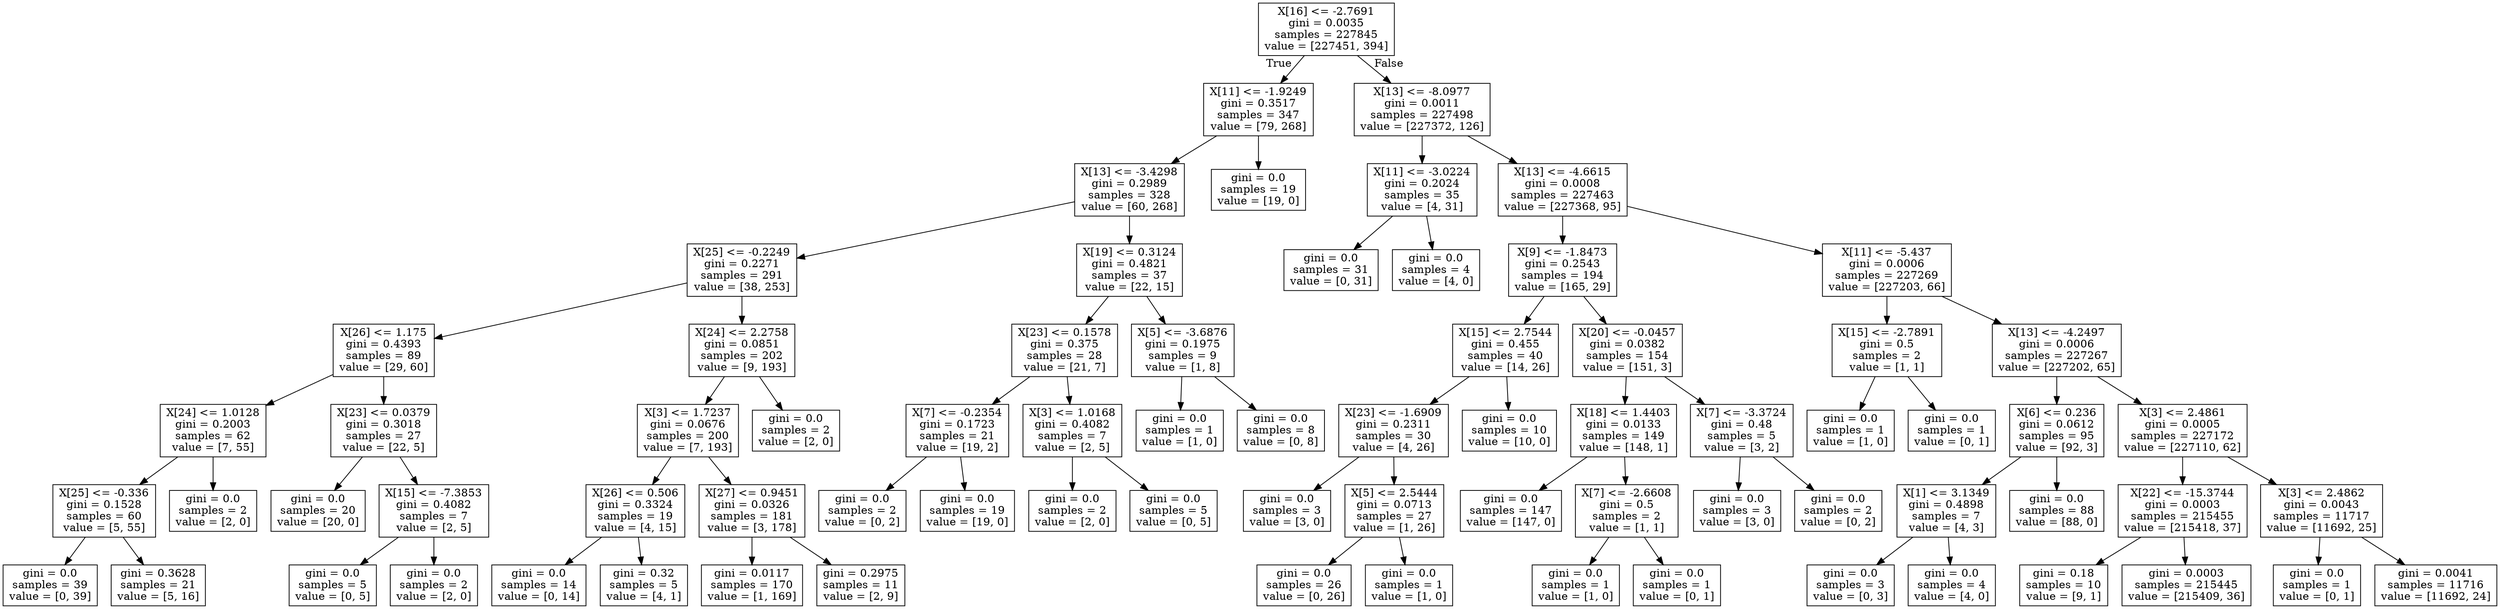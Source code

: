 digraph Tree {
node [shape=box] ;
0 [label="X[16] <= -2.7691\ngini = 0.0035\nsamples = 227845\nvalue = [227451, 394]"] ;
1 [label="X[11] <= -1.9249\ngini = 0.3517\nsamples = 347\nvalue = [79, 268]"] ;
0 -> 1 [labeldistance=2.5, labelangle=45, headlabel="True"] ;
2 [label="X[13] <= -3.4298\ngini = 0.2989\nsamples = 328\nvalue = [60, 268]"] ;
1 -> 2 ;
3 [label="X[25] <= -0.2249\ngini = 0.2271\nsamples = 291\nvalue = [38, 253]"] ;
2 -> 3 ;
4 [label="X[26] <= 1.175\ngini = 0.4393\nsamples = 89\nvalue = [29, 60]"] ;
3 -> 4 ;
5 [label="X[24] <= 1.0128\ngini = 0.2003\nsamples = 62\nvalue = [7, 55]"] ;
4 -> 5 ;
6 [label="X[25] <= -0.336\ngini = 0.1528\nsamples = 60\nvalue = [5, 55]"] ;
5 -> 6 ;
7 [label="gini = 0.0\nsamples = 39\nvalue = [0, 39]"] ;
6 -> 7 ;
8 [label="gini = 0.3628\nsamples = 21\nvalue = [5, 16]"] ;
6 -> 8 ;
9 [label="gini = 0.0\nsamples = 2\nvalue = [2, 0]"] ;
5 -> 9 ;
10 [label="X[23] <= 0.0379\ngini = 0.3018\nsamples = 27\nvalue = [22, 5]"] ;
4 -> 10 ;
11 [label="gini = 0.0\nsamples = 20\nvalue = [20, 0]"] ;
10 -> 11 ;
12 [label="X[15] <= -7.3853\ngini = 0.4082\nsamples = 7\nvalue = [2, 5]"] ;
10 -> 12 ;
13 [label="gini = 0.0\nsamples = 5\nvalue = [0, 5]"] ;
12 -> 13 ;
14 [label="gini = 0.0\nsamples = 2\nvalue = [2, 0]"] ;
12 -> 14 ;
15 [label="X[24] <= 2.2758\ngini = 0.0851\nsamples = 202\nvalue = [9, 193]"] ;
3 -> 15 ;
16 [label="X[3] <= 1.7237\ngini = 0.0676\nsamples = 200\nvalue = [7, 193]"] ;
15 -> 16 ;
17 [label="X[26] <= 0.506\ngini = 0.3324\nsamples = 19\nvalue = [4, 15]"] ;
16 -> 17 ;
18 [label="gini = 0.0\nsamples = 14\nvalue = [0, 14]"] ;
17 -> 18 ;
19 [label="gini = 0.32\nsamples = 5\nvalue = [4, 1]"] ;
17 -> 19 ;
20 [label="X[27] <= 0.9451\ngini = 0.0326\nsamples = 181\nvalue = [3, 178]"] ;
16 -> 20 ;
21 [label="gini = 0.0117\nsamples = 170\nvalue = [1, 169]"] ;
20 -> 21 ;
22 [label="gini = 0.2975\nsamples = 11\nvalue = [2, 9]"] ;
20 -> 22 ;
23 [label="gini = 0.0\nsamples = 2\nvalue = [2, 0]"] ;
15 -> 23 ;
24 [label="X[19] <= 0.3124\ngini = 0.4821\nsamples = 37\nvalue = [22, 15]"] ;
2 -> 24 ;
25 [label="X[23] <= 0.1578\ngini = 0.375\nsamples = 28\nvalue = [21, 7]"] ;
24 -> 25 ;
26 [label="X[7] <= -0.2354\ngini = 0.1723\nsamples = 21\nvalue = [19, 2]"] ;
25 -> 26 ;
27 [label="gini = 0.0\nsamples = 2\nvalue = [0, 2]"] ;
26 -> 27 ;
28 [label="gini = 0.0\nsamples = 19\nvalue = [19, 0]"] ;
26 -> 28 ;
29 [label="X[3] <= 1.0168\ngini = 0.4082\nsamples = 7\nvalue = [2, 5]"] ;
25 -> 29 ;
30 [label="gini = 0.0\nsamples = 2\nvalue = [2, 0]"] ;
29 -> 30 ;
31 [label="gini = 0.0\nsamples = 5\nvalue = [0, 5]"] ;
29 -> 31 ;
32 [label="X[5] <= -3.6876\ngini = 0.1975\nsamples = 9\nvalue = [1, 8]"] ;
24 -> 32 ;
33 [label="gini = 0.0\nsamples = 1\nvalue = [1, 0]"] ;
32 -> 33 ;
34 [label="gini = 0.0\nsamples = 8\nvalue = [0, 8]"] ;
32 -> 34 ;
35 [label="gini = 0.0\nsamples = 19\nvalue = [19, 0]"] ;
1 -> 35 ;
36 [label="X[13] <= -8.0977\ngini = 0.0011\nsamples = 227498\nvalue = [227372, 126]"] ;
0 -> 36 [labeldistance=2.5, labelangle=-45, headlabel="False"] ;
37 [label="X[11] <= -3.0224\ngini = 0.2024\nsamples = 35\nvalue = [4, 31]"] ;
36 -> 37 ;
38 [label="gini = 0.0\nsamples = 31\nvalue = [0, 31]"] ;
37 -> 38 ;
39 [label="gini = 0.0\nsamples = 4\nvalue = [4, 0]"] ;
37 -> 39 ;
40 [label="X[13] <= -4.6615\ngini = 0.0008\nsamples = 227463\nvalue = [227368, 95]"] ;
36 -> 40 ;
41 [label="X[9] <= -1.8473\ngini = 0.2543\nsamples = 194\nvalue = [165, 29]"] ;
40 -> 41 ;
42 [label="X[15] <= 2.7544\ngini = 0.455\nsamples = 40\nvalue = [14, 26]"] ;
41 -> 42 ;
43 [label="X[23] <= -1.6909\ngini = 0.2311\nsamples = 30\nvalue = [4, 26]"] ;
42 -> 43 ;
44 [label="gini = 0.0\nsamples = 3\nvalue = [3, 0]"] ;
43 -> 44 ;
45 [label="X[5] <= 2.5444\ngini = 0.0713\nsamples = 27\nvalue = [1, 26]"] ;
43 -> 45 ;
46 [label="gini = 0.0\nsamples = 26\nvalue = [0, 26]"] ;
45 -> 46 ;
47 [label="gini = 0.0\nsamples = 1\nvalue = [1, 0]"] ;
45 -> 47 ;
48 [label="gini = 0.0\nsamples = 10\nvalue = [10, 0]"] ;
42 -> 48 ;
49 [label="X[20] <= -0.0457\ngini = 0.0382\nsamples = 154\nvalue = [151, 3]"] ;
41 -> 49 ;
50 [label="X[18] <= 1.4403\ngini = 0.0133\nsamples = 149\nvalue = [148, 1]"] ;
49 -> 50 ;
51 [label="gini = 0.0\nsamples = 147\nvalue = [147, 0]"] ;
50 -> 51 ;
52 [label="X[7] <= -2.6608\ngini = 0.5\nsamples = 2\nvalue = [1, 1]"] ;
50 -> 52 ;
53 [label="gini = 0.0\nsamples = 1\nvalue = [1, 0]"] ;
52 -> 53 ;
54 [label="gini = 0.0\nsamples = 1\nvalue = [0, 1]"] ;
52 -> 54 ;
55 [label="X[7] <= -3.3724\ngini = 0.48\nsamples = 5\nvalue = [3, 2]"] ;
49 -> 55 ;
56 [label="gini = 0.0\nsamples = 3\nvalue = [3, 0]"] ;
55 -> 56 ;
57 [label="gini = 0.0\nsamples = 2\nvalue = [0, 2]"] ;
55 -> 57 ;
58 [label="X[11] <= -5.437\ngini = 0.0006\nsamples = 227269\nvalue = [227203, 66]"] ;
40 -> 58 ;
59 [label="X[15] <= -2.7891\ngini = 0.5\nsamples = 2\nvalue = [1, 1]"] ;
58 -> 59 ;
60 [label="gini = 0.0\nsamples = 1\nvalue = [1, 0]"] ;
59 -> 60 ;
61 [label="gini = 0.0\nsamples = 1\nvalue = [0, 1]"] ;
59 -> 61 ;
62 [label="X[13] <= -4.2497\ngini = 0.0006\nsamples = 227267\nvalue = [227202, 65]"] ;
58 -> 62 ;
63 [label="X[6] <= 0.236\ngini = 0.0612\nsamples = 95\nvalue = [92, 3]"] ;
62 -> 63 ;
64 [label="X[1] <= 3.1349\ngini = 0.4898\nsamples = 7\nvalue = [4, 3]"] ;
63 -> 64 ;
65 [label="gini = 0.0\nsamples = 3\nvalue = [0, 3]"] ;
64 -> 65 ;
66 [label="gini = 0.0\nsamples = 4\nvalue = [4, 0]"] ;
64 -> 66 ;
67 [label="gini = 0.0\nsamples = 88\nvalue = [88, 0]"] ;
63 -> 67 ;
68 [label="X[3] <= 2.4861\ngini = 0.0005\nsamples = 227172\nvalue = [227110, 62]"] ;
62 -> 68 ;
69 [label="X[22] <= -15.3744\ngini = 0.0003\nsamples = 215455\nvalue = [215418, 37]"] ;
68 -> 69 ;
70 [label="gini = 0.18\nsamples = 10\nvalue = [9, 1]"] ;
69 -> 70 ;
71 [label="gini = 0.0003\nsamples = 215445\nvalue = [215409, 36]"] ;
69 -> 71 ;
72 [label="X[3] <= 2.4862\ngini = 0.0043\nsamples = 11717\nvalue = [11692, 25]"] ;
68 -> 72 ;
73 [label="gini = 0.0\nsamples = 1\nvalue = [0, 1]"] ;
72 -> 73 ;
74 [label="gini = 0.0041\nsamples = 11716\nvalue = [11692, 24]"] ;
72 -> 74 ;
}